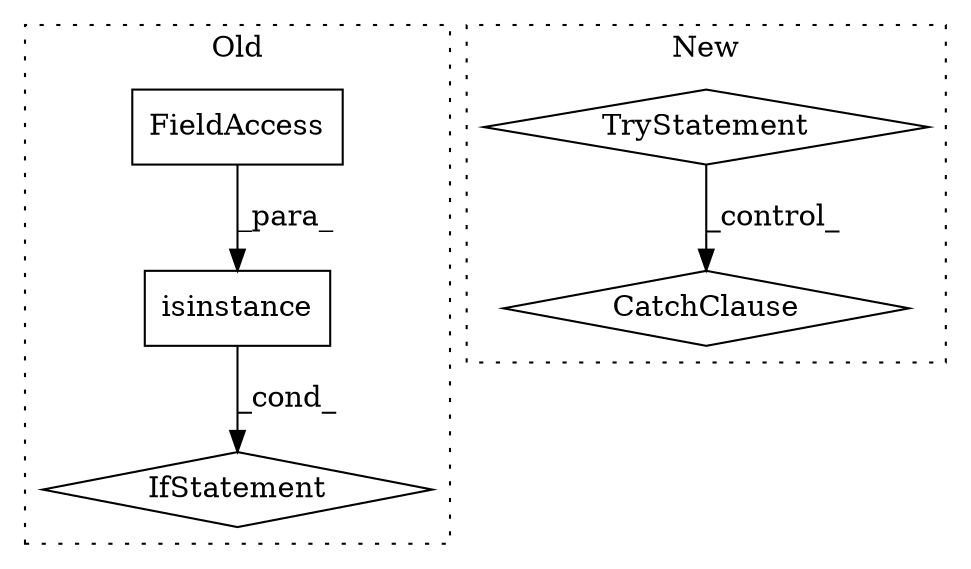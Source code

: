 digraph G {
subgraph cluster0 {
1 [label="isinstance" a="32" s="9515,9550" l="11,1" shape="box"];
4 [label="FieldAccess" a="22" s="9531" l="19" shape="box"];
5 [label="IfStatement" a="25" s="9511,9551" l="4,2" shape="diamond"];
label = "Old";
style="dotted";
}
subgraph cluster1 {
2 [label="CatchClause" a="12" s="9944,10006" l="11,2" shape="diamond"];
3 [label="TryStatement" a="54" s="9886" l="4" shape="diamond"];
label = "New";
style="dotted";
}
1 -> 5 [label="_cond_"];
3 -> 2 [label="_control_"];
4 -> 1 [label="_para_"];
}